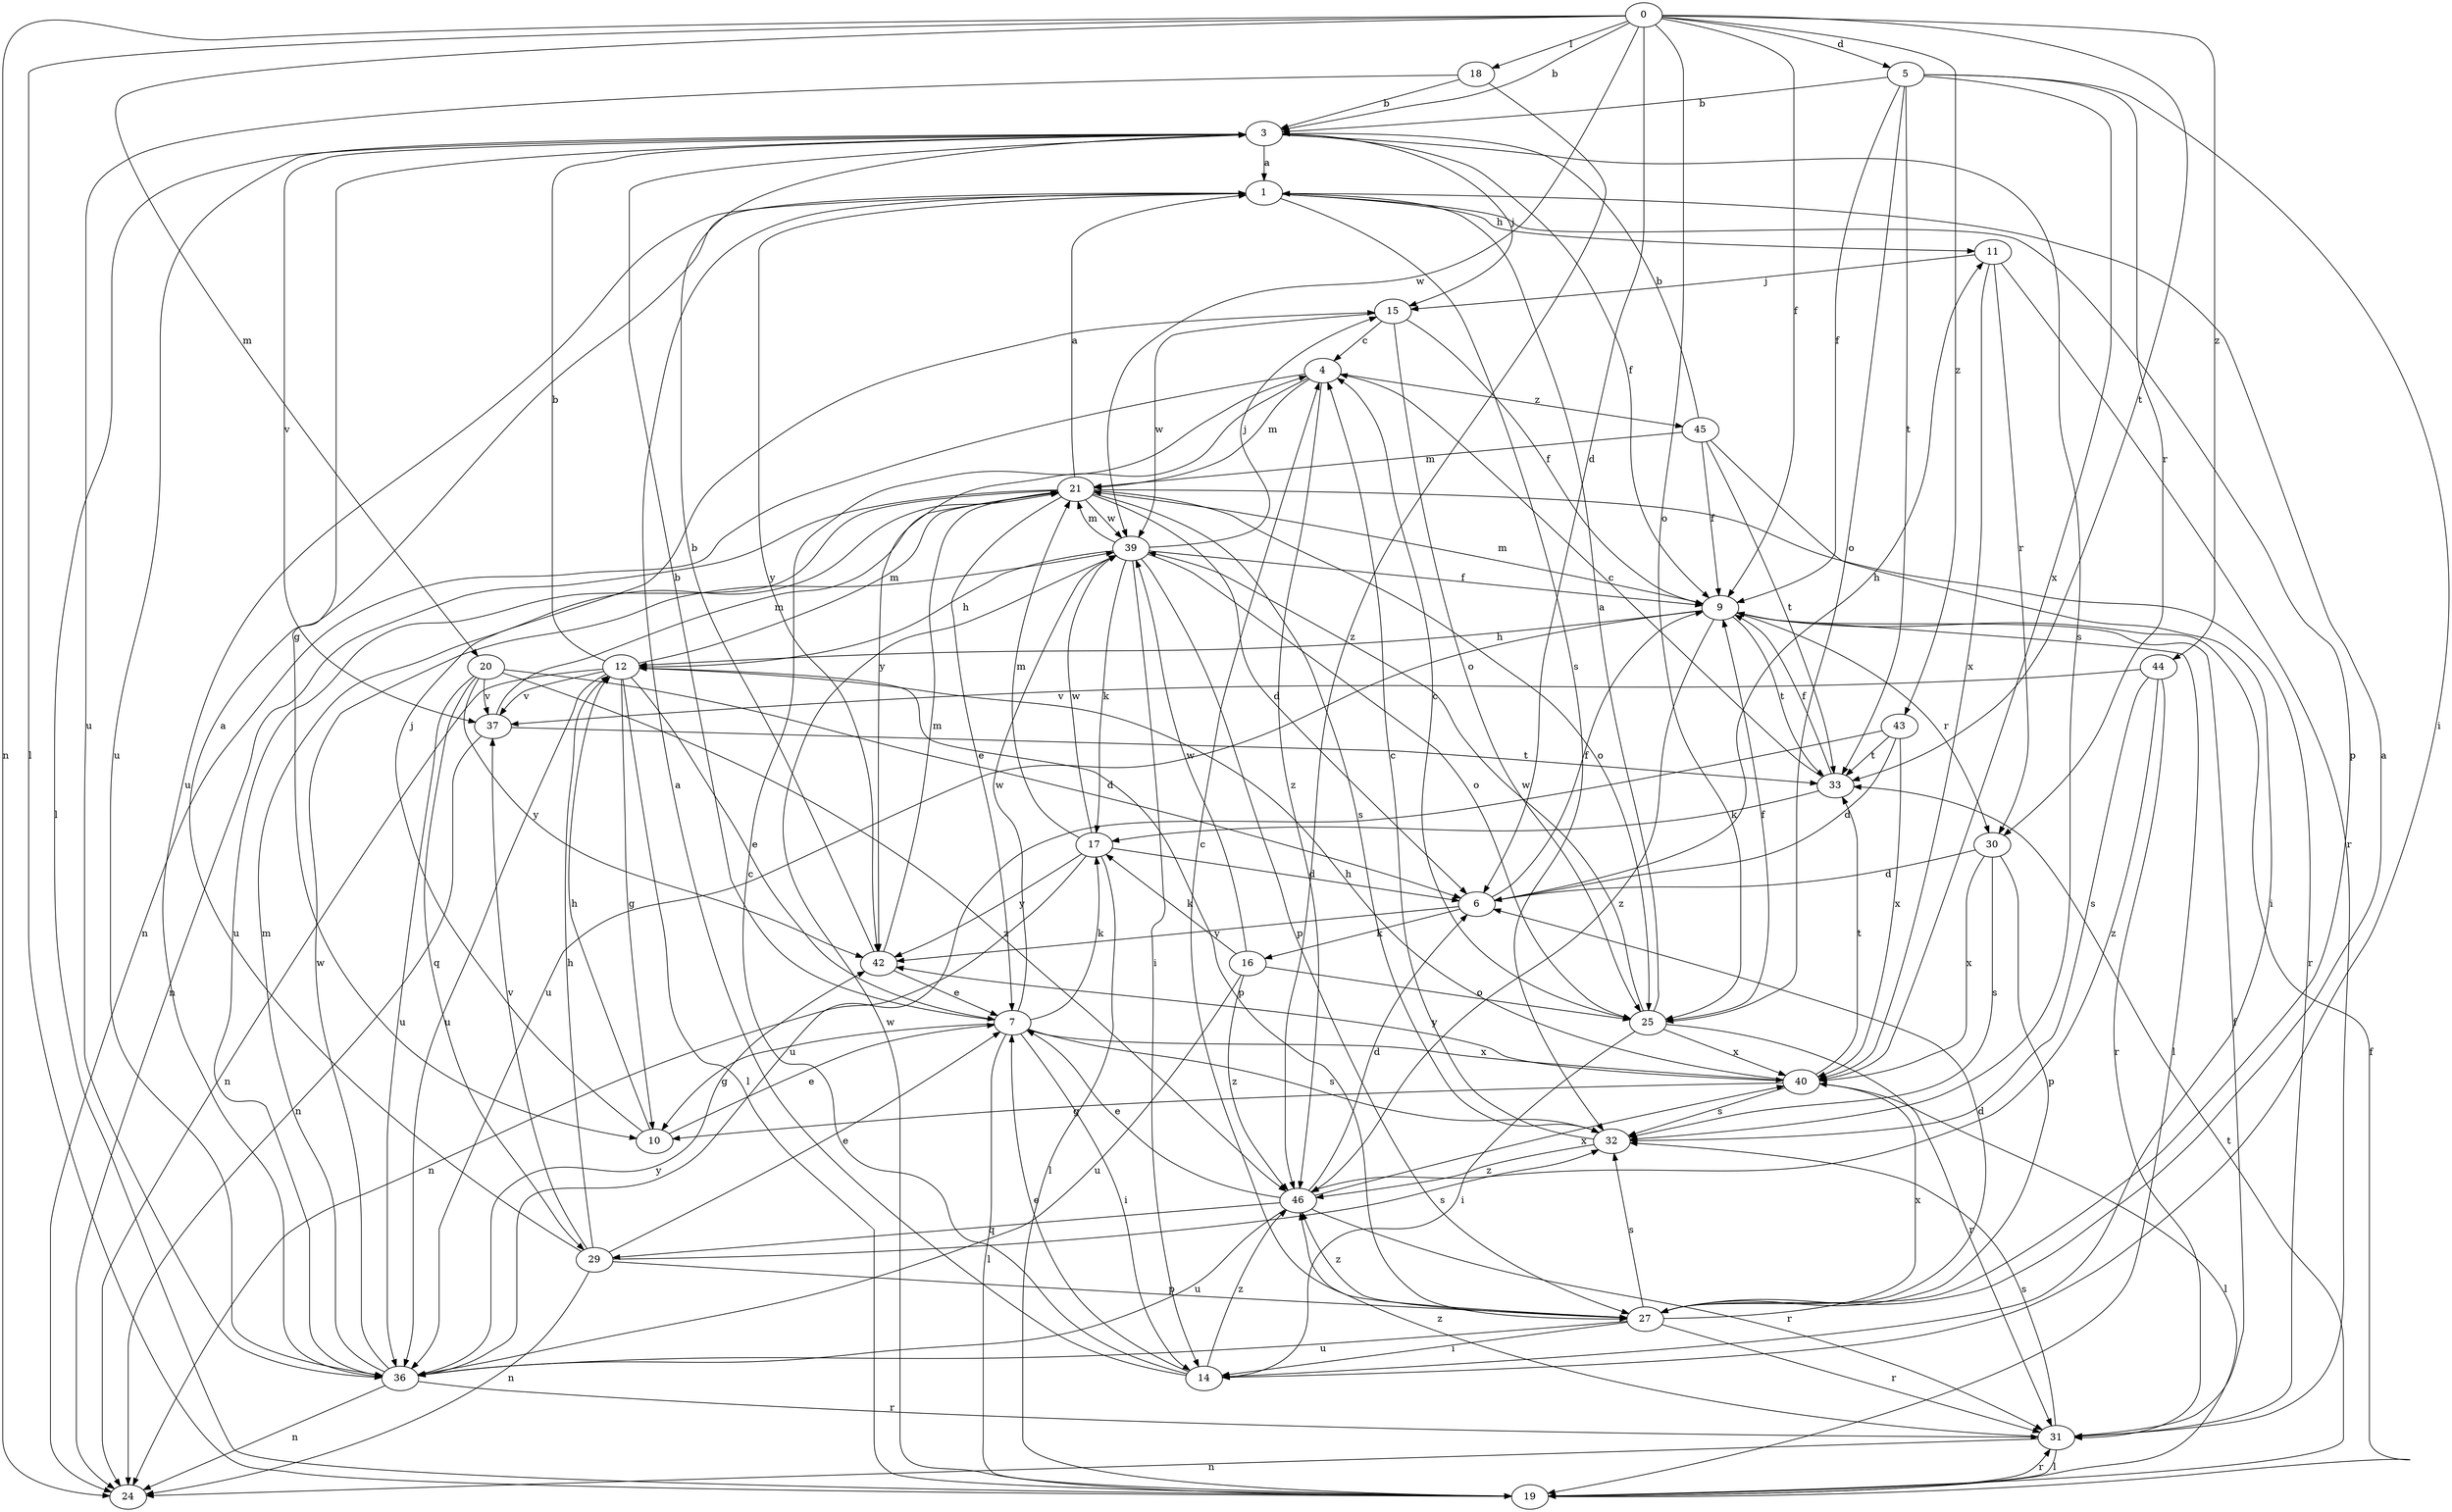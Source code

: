 strict digraph  {
0;
1;
3;
4;
5;
6;
7;
9;
10;
11;
12;
14;
15;
16;
17;
18;
19;
20;
21;
24;
25;
27;
29;
30;
31;
32;
33;
36;
37;
39;
40;
42;
43;
44;
45;
46;
0 -> 3  [label=b];
0 -> 5  [label=d];
0 -> 6  [label=d];
0 -> 9  [label=f];
0 -> 18  [label=l];
0 -> 19  [label=l];
0 -> 20  [label=m];
0 -> 24  [label=n];
0 -> 25  [label=o];
0 -> 33  [label=t];
0 -> 39  [label=w];
0 -> 43  [label=z];
0 -> 44  [label=z];
1 -> 11  [label=h];
1 -> 27  [label=p];
1 -> 32  [label=s];
1 -> 36  [label=u];
1 -> 42  [label=y];
3 -> 1  [label=a];
3 -> 9  [label=f];
3 -> 10  [label=g];
3 -> 15  [label=j];
3 -> 19  [label=l];
3 -> 32  [label=s];
3 -> 36  [label=u];
3 -> 37  [label=v];
4 -> 21  [label=m];
4 -> 24  [label=n];
4 -> 42  [label=y];
4 -> 45  [label=z];
4 -> 46  [label=z];
5 -> 3  [label=b];
5 -> 9  [label=f];
5 -> 14  [label=i];
5 -> 25  [label=o];
5 -> 30  [label=r];
5 -> 33  [label=t];
5 -> 40  [label=x];
6 -> 9  [label=f];
6 -> 11  [label=h];
6 -> 16  [label=k];
6 -> 42  [label=y];
7 -> 3  [label=b];
7 -> 10  [label=g];
7 -> 14  [label=i];
7 -> 17  [label=k];
7 -> 19  [label=l];
7 -> 32  [label=s];
7 -> 39  [label=w];
7 -> 40  [label=x];
9 -> 12  [label=h];
9 -> 19  [label=l];
9 -> 21  [label=m];
9 -> 30  [label=r];
9 -> 33  [label=t];
9 -> 36  [label=u];
9 -> 46  [label=z];
10 -> 7  [label=e];
10 -> 12  [label=h];
10 -> 15  [label=j];
11 -> 15  [label=j];
11 -> 30  [label=r];
11 -> 31  [label=r];
11 -> 40  [label=x];
12 -> 3  [label=b];
12 -> 7  [label=e];
12 -> 10  [label=g];
12 -> 19  [label=l];
12 -> 21  [label=m];
12 -> 24  [label=n];
12 -> 27  [label=p];
12 -> 36  [label=u];
12 -> 37  [label=v];
14 -> 1  [label=a];
14 -> 4  [label=c];
14 -> 7  [label=e];
14 -> 46  [label=z];
15 -> 4  [label=c];
15 -> 9  [label=f];
15 -> 25  [label=o];
15 -> 39  [label=w];
16 -> 17  [label=k];
16 -> 25  [label=o];
16 -> 36  [label=u];
16 -> 39  [label=w];
16 -> 46  [label=z];
17 -> 6  [label=d];
17 -> 19  [label=l];
17 -> 21  [label=m];
17 -> 24  [label=n];
17 -> 39  [label=w];
17 -> 42  [label=y];
18 -> 3  [label=b];
18 -> 36  [label=u];
18 -> 46  [label=z];
19 -> 9  [label=f];
19 -> 31  [label=r];
19 -> 33  [label=t];
19 -> 39  [label=w];
20 -> 6  [label=d];
20 -> 29  [label=q];
20 -> 36  [label=u];
20 -> 37  [label=v];
20 -> 42  [label=y];
20 -> 46  [label=z];
21 -> 1  [label=a];
21 -> 6  [label=d];
21 -> 7  [label=e];
21 -> 24  [label=n];
21 -> 25  [label=o];
21 -> 31  [label=r];
21 -> 32  [label=s];
21 -> 36  [label=u];
21 -> 39  [label=w];
25 -> 1  [label=a];
25 -> 4  [label=c];
25 -> 9  [label=f];
25 -> 14  [label=i];
25 -> 31  [label=r];
25 -> 39  [label=w];
25 -> 40  [label=x];
27 -> 1  [label=a];
27 -> 4  [label=c];
27 -> 6  [label=d];
27 -> 14  [label=i];
27 -> 31  [label=r];
27 -> 32  [label=s];
27 -> 36  [label=u];
27 -> 40  [label=x];
27 -> 46  [label=z];
29 -> 1  [label=a];
29 -> 7  [label=e];
29 -> 12  [label=h];
29 -> 24  [label=n];
29 -> 27  [label=p];
29 -> 32  [label=s];
29 -> 37  [label=v];
30 -> 6  [label=d];
30 -> 27  [label=p];
30 -> 32  [label=s];
30 -> 40  [label=x];
31 -> 9  [label=f];
31 -> 19  [label=l];
31 -> 24  [label=n];
31 -> 32  [label=s];
31 -> 46  [label=z];
32 -> 4  [label=c];
32 -> 46  [label=z];
33 -> 4  [label=c];
33 -> 9  [label=f];
33 -> 17  [label=k];
36 -> 21  [label=m];
36 -> 24  [label=n];
36 -> 31  [label=r];
36 -> 39  [label=w];
36 -> 42  [label=y];
37 -> 21  [label=m];
37 -> 24  [label=n];
37 -> 33  [label=t];
39 -> 9  [label=f];
39 -> 12  [label=h];
39 -> 14  [label=i];
39 -> 15  [label=j];
39 -> 17  [label=k];
39 -> 21  [label=m];
39 -> 25  [label=o];
39 -> 27  [label=p];
40 -> 10  [label=g];
40 -> 12  [label=h];
40 -> 19  [label=l];
40 -> 32  [label=s];
40 -> 33  [label=t];
40 -> 42  [label=y];
42 -> 3  [label=b];
42 -> 7  [label=e];
42 -> 21  [label=m];
43 -> 6  [label=d];
43 -> 33  [label=t];
43 -> 36  [label=u];
43 -> 40  [label=x];
44 -> 31  [label=r];
44 -> 32  [label=s];
44 -> 37  [label=v];
44 -> 46  [label=z];
45 -> 3  [label=b];
45 -> 9  [label=f];
45 -> 14  [label=i];
45 -> 21  [label=m];
45 -> 33  [label=t];
46 -> 6  [label=d];
46 -> 7  [label=e];
46 -> 29  [label=q];
46 -> 31  [label=r];
46 -> 36  [label=u];
46 -> 40  [label=x];
}
